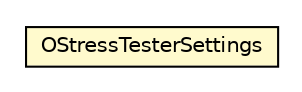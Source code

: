#!/usr/local/bin/dot
#
# Class diagram 
# Generated by UMLGraph version R5_6-24-gf6e263 (http://www.umlgraph.org/)
#

digraph G {
	edge [fontname="Helvetica",fontsize=10,labelfontname="Helvetica",labelfontsize=10];
	node [fontname="Helvetica",fontsize=10,shape=plaintext];
	nodesep=0.25;
	ranksep=0.5;
	// com.orientechnologies.orient.stresstest.OStressTesterSettings
	c4104466 [label=<<table title="com.orientechnologies.orient.stresstest.OStressTesterSettings" border="0" cellborder="1" cellspacing="0" cellpadding="2" port="p" bgcolor="lemonChiffon" href="./OStressTesterSettings.html">
		<tr><td><table border="0" cellspacing="0" cellpadding="1">
<tr><td align="center" balign="center"> OStressTesterSettings </td></tr>
		</table></td></tr>
		</table>>, URL="./OStressTesterSettings.html", fontname="Helvetica", fontcolor="black", fontsize=10.0];
}

